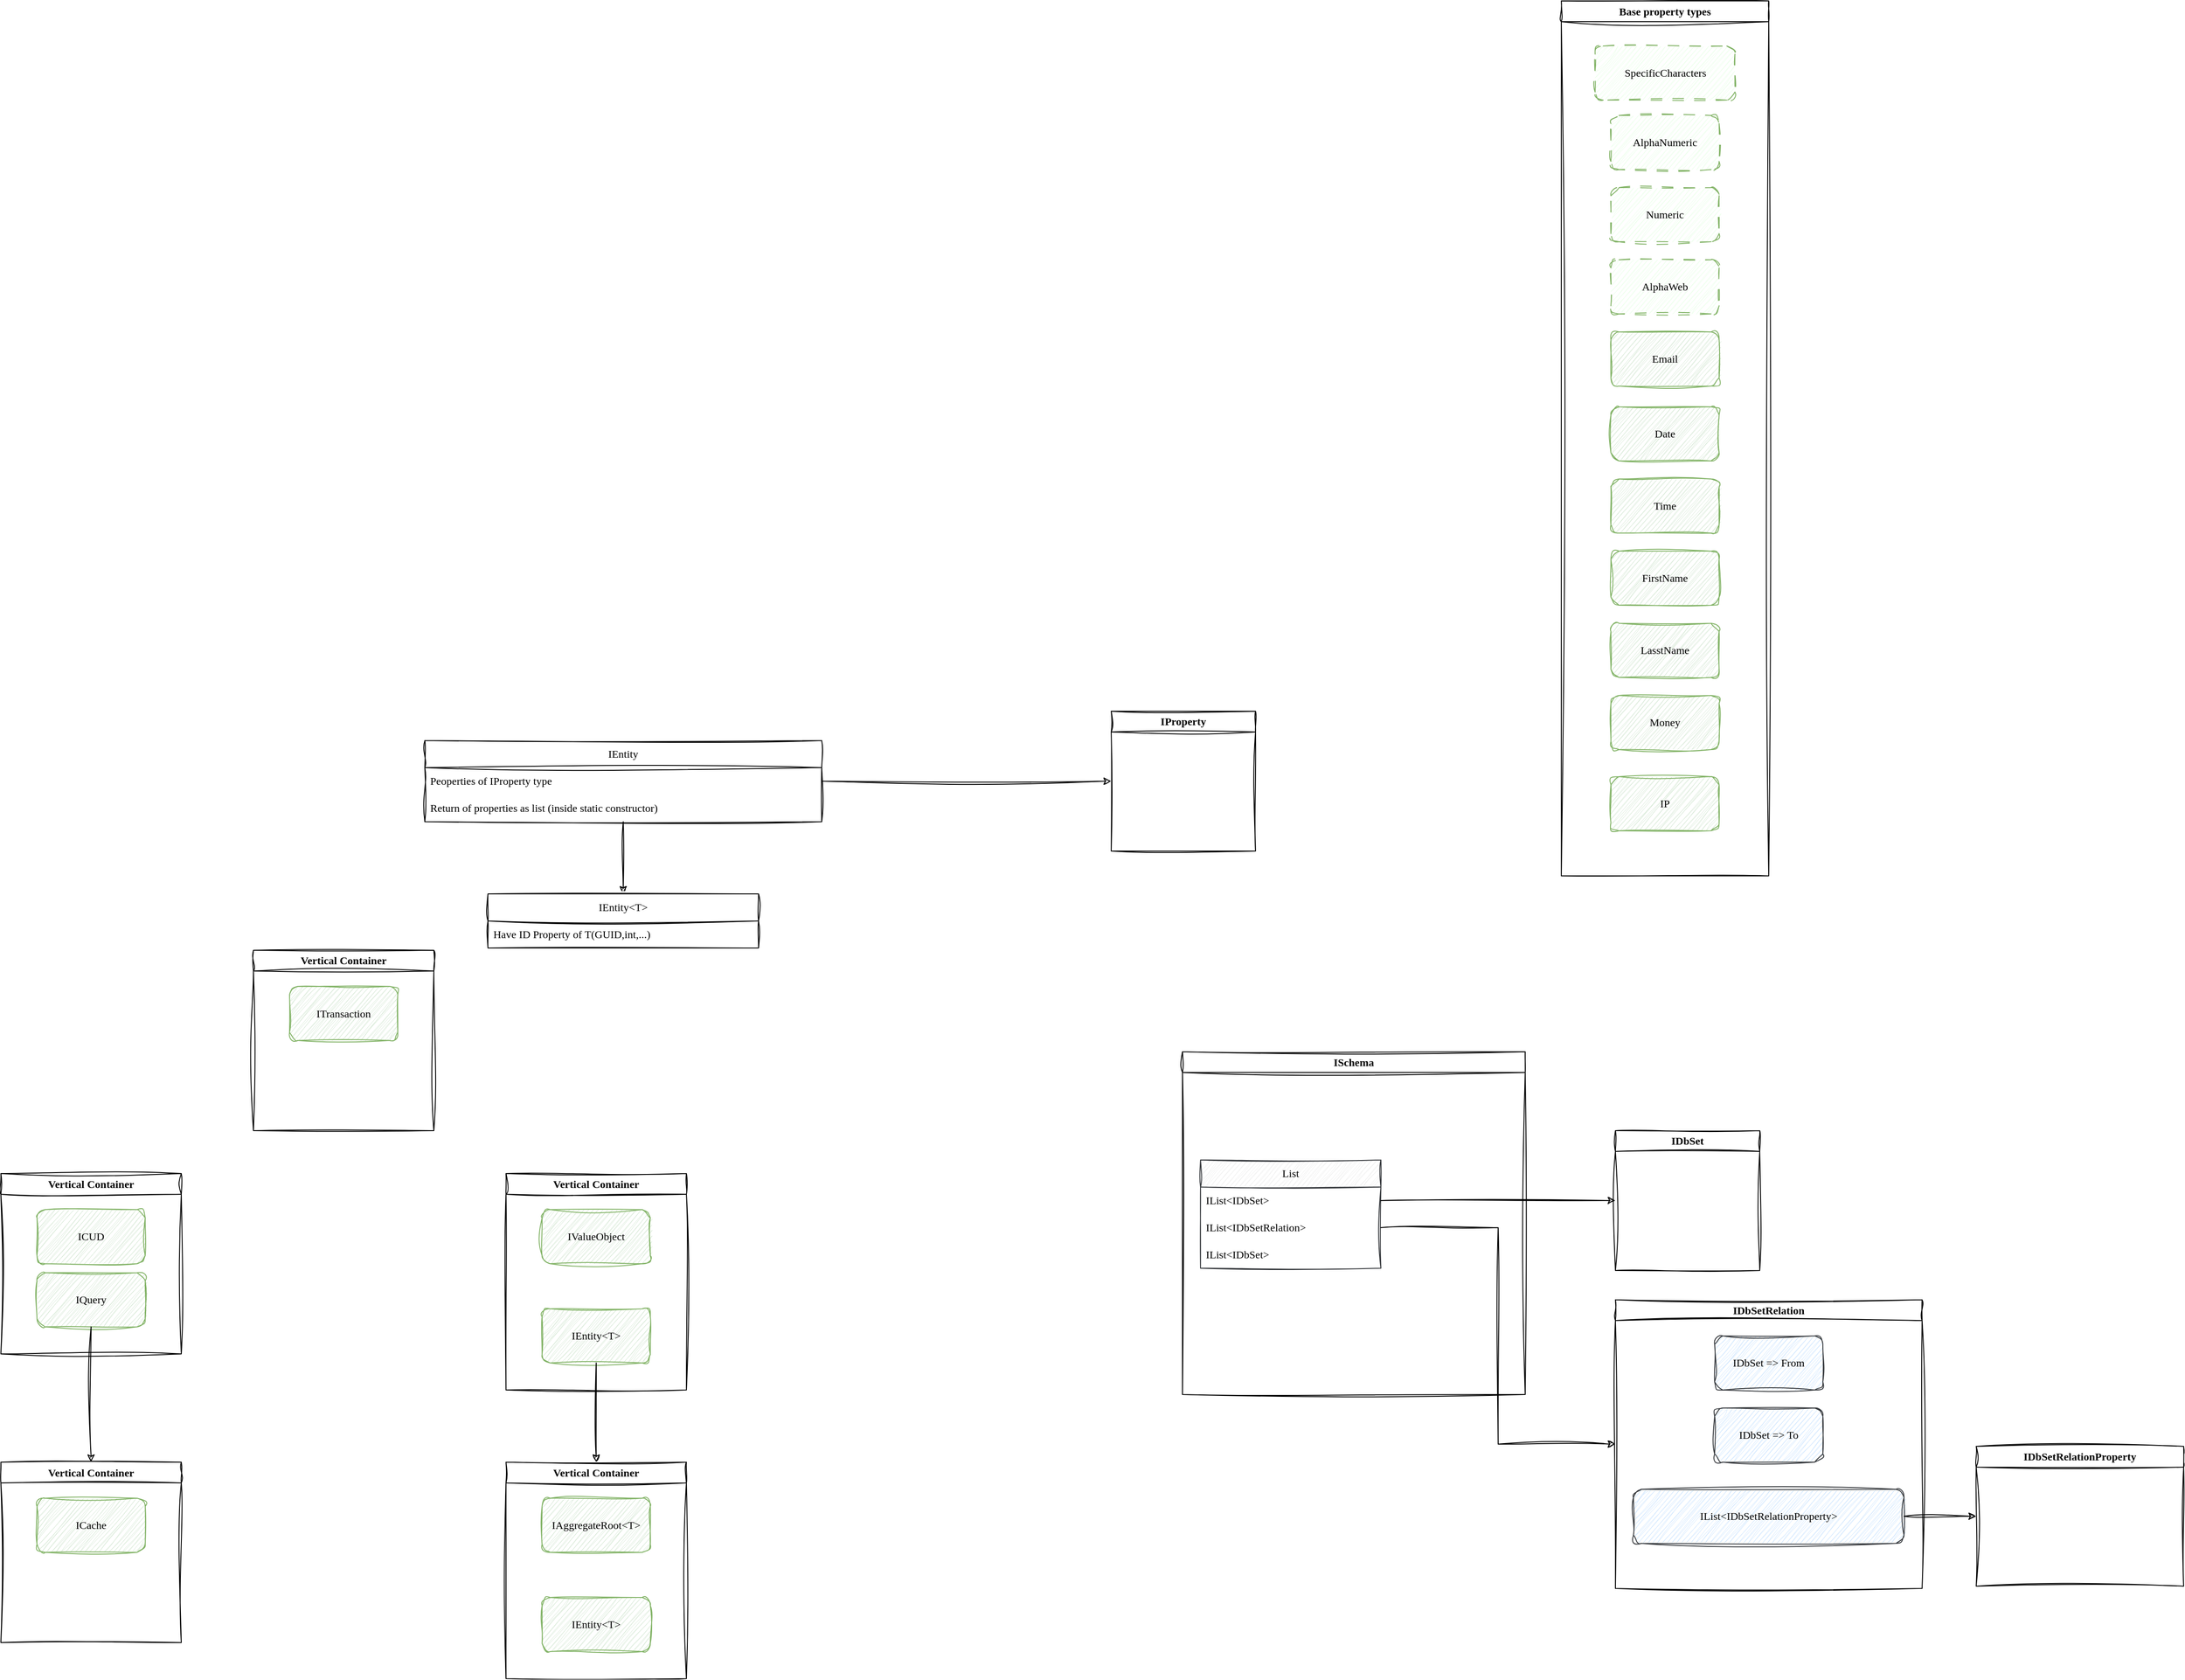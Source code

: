 <mxfile version="24.5.3" type="device" pages="3">
  <diagram id="gMngLW4jEP_mwWQlNc8c" name="ConnectionProvider">
    <mxGraphModel dx="1434" dy="3174" grid="1" gridSize="10" guides="1" tooltips="1" connect="1" arrows="1" fold="1" page="1" pageScale="1" pageWidth="827" pageHeight="1169" math="0" shadow="0">
      <root>
        <mxCell id="0" />
        <mxCell id="1" parent="0" />
        <mxCell id="ZhsNxCUsWvudaTYQ64_n-6" value="Vertical Container" style="swimlane;whiteSpace=wrap;html=1;fontFamily=Fira Code;fontSource=https%3A%2F%2Ffonts.googleapis.com%2Fcss%3Ffamily%3DFira%2BCode;sketch=1;curveFitting=1;jiggle=2;" parent="1" vertex="1">
          <mxGeometry x="10" y="10" width="200" height="200" as="geometry" />
        </mxCell>
        <mxCell id="ZhsNxCUsWvudaTYQ64_n-1" value="ICUD" style="rounded=1;whiteSpace=wrap;html=1;fillColor=#d5e8d4;strokeColor=#82b366;fontFamily=Fira Code;fontSource=https%3A%2F%2Ffonts.googleapis.com%2Fcss%3Ffamily%3DFira%2BCode;sketch=1;curveFitting=1;jiggle=2;" parent="ZhsNxCUsWvudaTYQ64_n-6" vertex="1">
          <mxGeometry x="40" y="40" width="120" height="60" as="geometry" />
        </mxCell>
        <mxCell id="ZhsNxCUsWvudaTYQ64_n-4" value="IQuery" style="rounded=1;whiteSpace=wrap;html=1;fillColor=#d5e8d4;strokeColor=#82b366;fontFamily=Fira Code;fontSource=https%3A%2F%2Ffonts.googleapis.com%2Fcss%3Ffamily%3DFira%2BCode;sketch=1;curveFitting=1;jiggle=2;" parent="ZhsNxCUsWvudaTYQ64_n-6" vertex="1">
          <mxGeometry x="40" y="110" width="120" height="60" as="geometry" />
        </mxCell>
        <mxCell id="ZhsNxCUsWvudaTYQ64_n-7" value="Vertical Container" style="swimlane;whiteSpace=wrap;html=1;fontFamily=Fira Code;fontSource=https%3A%2F%2Ffonts.googleapis.com%2Fcss%3Ffamily%3DFira%2BCode;sketch=1;curveFitting=1;jiggle=2;" parent="1" vertex="1">
          <mxGeometry x="290" y="-237.5" width="200" height="200" as="geometry" />
        </mxCell>
        <mxCell id="ZhsNxCUsWvudaTYQ64_n-8" value="ITransaction" style="rounded=1;whiteSpace=wrap;html=1;fillColor=#d5e8d4;strokeColor=#82b366;fontFamily=Fira Code;fontSource=https%3A%2F%2Ffonts.googleapis.com%2Fcss%3Ffamily%3DFira%2BCode;sketch=1;curveFitting=1;jiggle=2;" parent="ZhsNxCUsWvudaTYQ64_n-7" vertex="1">
          <mxGeometry x="40" y="40" width="120" height="60" as="geometry" />
        </mxCell>
        <mxCell id="ZhsNxCUsWvudaTYQ64_n-11" value="Vertical Container" style="swimlane;whiteSpace=wrap;html=1;fontFamily=Fira Code;fontSource=https%3A%2F%2Ffonts.googleapis.com%2Fcss%3Ffamily%3DFira%2BCode;sketch=1;curveFitting=1;jiggle=2;" parent="1" vertex="1">
          <mxGeometry x="10" y="330" width="200" height="200" as="geometry" />
        </mxCell>
        <mxCell id="ZhsNxCUsWvudaTYQ64_n-12" value="ICache" style="rounded=1;whiteSpace=wrap;html=1;fillColor=#d5e8d4;strokeColor=#82b366;fontFamily=Fira Code;fontSource=https%3A%2F%2Ffonts.googleapis.com%2Fcss%3Ffamily%3DFira%2BCode;sketch=1;curveFitting=1;jiggle=2;" parent="ZhsNxCUsWvudaTYQ64_n-11" vertex="1">
          <mxGeometry x="40" y="40" width="120" height="60" as="geometry" />
        </mxCell>
        <mxCell id="ZhsNxCUsWvudaTYQ64_n-15" style="edgeStyle=orthogonalEdgeStyle;rounded=0;sketch=1;hachureGap=4;jiggle=2;curveFitting=1;orthogonalLoop=1;jettySize=auto;html=1;fontFamily=Architects Daughter;fontSource=https%3A%2F%2Ffonts.googleapis.com%2Fcss%3Ffamily%3DArchitects%2BDaughter;" parent="1" source="ZhsNxCUsWvudaTYQ64_n-4" target="ZhsNxCUsWvudaTYQ64_n-11" edge="1">
          <mxGeometry relative="1" as="geometry" />
        </mxCell>
        <mxCell id="ZhsNxCUsWvudaTYQ64_n-16" value="Vertical Container" style="swimlane;whiteSpace=wrap;html=1;fontFamily=Fira Code;fontSource=https%3A%2F%2Ffonts.googleapis.com%2Fcss%3Ffamily%3DFira%2BCode;sketch=1;curveFitting=1;jiggle=2;" parent="1" vertex="1">
          <mxGeometry x="570" y="10" width="200" height="240" as="geometry" />
        </mxCell>
        <mxCell id="ZhsNxCUsWvudaTYQ64_n-17" value="IValueObject" style="rounded=1;whiteSpace=wrap;html=1;fillColor=#d5e8d4;strokeColor=#82b366;fontFamily=Fira Code;fontSource=https%3A%2F%2Ffonts.googleapis.com%2Fcss%3Ffamily%3DFira%2BCode;sketch=1;curveFitting=1;jiggle=2;" parent="ZhsNxCUsWvudaTYQ64_n-16" vertex="1">
          <mxGeometry x="40" y="40" width="120" height="60" as="geometry" />
        </mxCell>
        <mxCell id="ZhsNxCUsWvudaTYQ64_n-19" value="IEntity&amp;lt;T&amp;gt;" style="rounded=1;whiteSpace=wrap;html=1;fillColor=#d5e8d4;strokeColor=#82b366;fontFamily=Fira Code;fontSource=https%3A%2F%2Ffonts.googleapis.com%2Fcss%3Ffamily%3DFira%2BCode;sketch=1;curveFitting=1;jiggle=2;" parent="ZhsNxCUsWvudaTYQ64_n-16" vertex="1">
          <mxGeometry x="40" y="150" width="120" height="60" as="geometry" />
        </mxCell>
        <mxCell id="ZhsNxCUsWvudaTYQ64_n-21" value="Vertical Container" style="swimlane;whiteSpace=wrap;html=1;fontFamily=Fira Code;fontSource=https%3A%2F%2Ffonts.googleapis.com%2Fcss%3Ffamily%3DFira%2BCode;sketch=1;curveFitting=1;jiggle=2;" parent="1" vertex="1">
          <mxGeometry x="570" y="330" width="200" height="240" as="geometry" />
        </mxCell>
        <mxCell id="ZhsNxCUsWvudaTYQ64_n-22" value="IAggregateRoot&amp;lt;T&amp;gt;" style="rounded=1;whiteSpace=wrap;html=1;fillColor=#d5e8d4;strokeColor=#82b366;fontFamily=Fira Code;fontSource=https%3A%2F%2Ffonts.googleapis.com%2Fcss%3Ffamily%3DFira%2BCode;sketch=1;curveFitting=1;jiggle=2;" parent="ZhsNxCUsWvudaTYQ64_n-21" vertex="1">
          <mxGeometry x="40" y="40" width="120" height="60" as="geometry" />
        </mxCell>
        <mxCell id="ZhsNxCUsWvudaTYQ64_n-23" value="IEntity&amp;lt;T&amp;gt;" style="rounded=1;whiteSpace=wrap;html=1;fillColor=#d5e8d4;strokeColor=#82b366;fontFamily=Fira Code;fontSource=https%3A%2F%2Ffonts.googleapis.com%2Fcss%3Ffamily%3DFira%2BCode;sketch=1;curveFitting=1;jiggle=2;" parent="ZhsNxCUsWvudaTYQ64_n-21" vertex="1">
          <mxGeometry x="40" y="150" width="120" height="60" as="geometry" />
        </mxCell>
        <mxCell id="ZhsNxCUsWvudaTYQ64_n-25" style="edgeStyle=orthogonalEdgeStyle;rounded=0;sketch=1;hachureGap=4;jiggle=2;curveFitting=1;orthogonalLoop=1;jettySize=auto;html=1;entryX=0.5;entryY=0;entryDx=0;entryDy=0;fontFamily=Architects Daughter;fontSource=https%3A%2F%2Ffonts.googleapis.com%2Fcss%3Ffamily%3DArchitects%2BDaughter;" parent="1" source="ZhsNxCUsWvudaTYQ64_n-19" target="ZhsNxCUsWvudaTYQ64_n-21" edge="1">
          <mxGeometry relative="1" as="geometry" />
        </mxCell>
        <mxCell id="ZhsNxCUsWvudaTYQ64_n-26" value="Base property types" style="swimlane;whiteSpace=wrap;html=1;fontFamily=Fira Code;fontSource=https%3A%2F%2Ffonts.googleapis.com%2Fcss%3Ffamily%3DFira%2BCode;sketch=1;curveFitting=1;jiggle=2;" parent="1" vertex="1">
          <mxGeometry x="1740" y="-1290" width="230" height="970" as="geometry" />
        </mxCell>
        <mxCell id="ZhsNxCUsWvudaTYQ64_n-27" value="Email" style="rounded=1;whiteSpace=wrap;html=1;fillColor=#d5e8d4;strokeColor=#82b366;fontFamily=Fira Code;fontSource=https%3A%2F%2Ffonts.googleapis.com%2Fcss%3Ffamily%3DFira%2BCode;sketch=1;curveFitting=1;jiggle=2;" parent="ZhsNxCUsWvudaTYQ64_n-26" vertex="1">
          <mxGeometry x="55" y="367" width="120" height="60" as="geometry" />
        </mxCell>
        <mxCell id="ZhsNxCUsWvudaTYQ64_n-28" value="Date" style="rounded=1;whiteSpace=wrap;html=1;fillColor=#d5e8d4;strokeColor=#82b366;fontFamily=Fira Code;fontSource=https%3A%2F%2Ffonts.googleapis.com%2Fcss%3Ffamily%3DFira%2BCode;sketch=1;curveFitting=1;jiggle=2;" parent="ZhsNxCUsWvudaTYQ64_n-26" vertex="1">
          <mxGeometry x="55" y="450" width="120" height="60" as="geometry" />
        </mxCell>
        <mxCell id="ZhsNxCUsWvudaTYQ64_n-31" value="FirstName" style="rounded=1;whiteSpace=wrap;html=1;fillColor=#d5e8d4;strokeColor=#82b366;fontFamily=Fira Code;fontSource=https%3A%2F%2Ffonts.googleapis.com%2Fcss%3Ffamily%3DFira%2BCode;sketch=1;curveFitting=1;jiggle=2;" parent="ZhsNxCUsWvudaTYQ64_n-26" vertex="1">
          <mxGeometry x="55" y="610" width="120" height="60" as="geometry" />
        </mxCell>
        <mxCell id="ZhsNxCUsWvudaTYQ64_n-33" value="LasstName" style="rounded=1;whiteSpace=wrap;html=1;fillColor=#d5e8d4;strokeColor=#82b366;fontFamily=Fira Code;fontSource=https%3A%2F%2Ffonts.googleapis.com%2Fcss%3Ffamily%3DFira%2BCode;sketch=1;curveFitting=1;jiggle=2;" parent="ZhsNxCUsWvudaTYQ64_n-26" vertex="1">
          <mxGeometry x="55" y="690" width="120" height="60" as="geometry" />
        </mxCell>
        <mxCell id="ZhsNxCUsWvudaTYQ64_n-36" value="Time" style="rounded=1;whiteSpace=wrap;html=1;fillColor=#d5e8d4;strokeColor=#82b366;fontFamily=Fira Code;fontSource=https%3A%2F%2Ffonts.googleapis.com%2Fcss%3Ffamily%3DFira%2BCode;sketch=1;curveFitting=1;jiggle=2;" parent="ZhsNxCUsWvudaTYQ64_n-26" vertex="1">
          <mxGeometry x="55" y="530" width="120" height="60" as="geometry" />
        </mxCell>
        <mxCell id="APTiBu6nnWH-kfl_PKe5-1" value="Money" style="rounded=1;whiteSpace=wrap;html=1;fillColor=#d5e8d4;strokeColor=#82b366;fontFamily=Fira Code;fontSource=https%3A%2F%2Ffonts.googleapis.com%2Fcss%3Ffamily%3DFira%2BCode;sketch=1;curveFitting=1;jiggle=2;" vertex="1" parent="ZhsNxCUsWvudaTYQ64_n-26">
          <mxGeometry x="55" y="770" width="120" height="60" as="geometry" />
        </mxCell>
        <mxCell id="APTiBu6nnWH-kfl_PKe5-3" value="AlphaNumeric" style="rounded=1;whiteSpace=wrap;html=1;fillColor=#EAFFE9;strokeColor=#82b366;fontFamily=Fira Code;fontSource=https%3A%2F%2Ffonts.googleapis.com%2Fcss%3Ffamily%3DFira%2BCode;sketch=1;curveFitting=1;jiggle=2;dashed=1;dashPattern=12 12;" vertex="1" parent="ZhsNxCUsWvudaTYQ64_n-26">
          <mxGeometry x="55" y="127" width="120" height="60" as="geometry" />
        </mxCell>
        <mxCell id="APTiBu6nnWH-kfl_PKe5-5" value="Numeric" style="rounded=1;whiteSpace=wrap;html=1;fillColor=#EAFFE9;strokeColor=#82b366;fontFamily=Fira Code;fontSource=https%3A%2F%2Ffonts.googleapis.com%2Fcss%3Ffamily%3DFira%2BCode;sketch=1;curveFitting=1;jiggle=2;dashed=1;dashPattern=12 12;" vertex="1" parent="ZhsNxCUsWvudaTYQ64_n-26">
          <mxGeometry x="55" y="207" width="120" height="60" as="geometry" />
        </mxCell>
        <mxCell id="APTiBu6nnWH-kfl_PKe5-10" value="AlphaWeb" style="rounded=1;whiteSpace=wrap;html=1;fillColor=#EAFFE9;strokeColor=#82b366;fontFamily=Fira Code;fontSource=https%3A%2F%2Ffonts.googleapis.com%2Fcss%3Ffamily%3DFira%2BCode;sketch=1;curveFitting=1;jiggle=2;dashed=1;dashPattern=12 12;" vertex="1" parent="ZhsNxCUsWvudaTYQ64_n-26">
          <mxGeometry x="55" y="287" width="120" height="60" as="geometry" />
        </mxCell>
        <mxCell id="APTiBu6nnWH-kfl_PKe5-11" value="SpecificCharacters" style="rounded=1;whiteSpace=wrap;html=1;fillColor=#EAFFE9;strokeColor=#82b366;fontFamily=Fira Code;fontSource=https%3A%2F%2Ffonts.googleapis.com%2Fcss%3Ffamily%3DFira%2BCode;sketch=1;curveFitting=1;jiggle=2;dashed=1;dashPattern=12 12;" vertex="1" parent="ZhsNxCUsWvudaTYQ64_n-26">
          <mxGeometry x="37.5" y="50" width="155" height="60" as="geometry" />
        </mxCell>
        <mxCell id="APTiBu6nnWH-kfl_PKe5-12" value="IP" style="rounded=1;whiteSpace=wrap;html=1;fillColor=#d5e8d4;strokeColor=#82b366;fontFamily=Fira Code;fontSource=https%3A%2F%2Ffonts.googleapis.com%2Fcss%3Ffamily%3DFira%2BCode;sketch=1;curveFitting=1;jiggle=2;" vertex="1" parent="ZhsNxCUsWvudaTYQ64_n-26">
          <mxGeometry x="55" y="860" width="120" height="60" as="geometry" />
        </mxCell>
        <mxCell id="nQCfxdCLQeMR34mYXXy3-9" value="ISchema" style="swimlane;whiteSpace=wrap;html=1;fontFamily=Fira Code;fontSource=https%3A%2F%2Ffonts.googleapis.com%2Fcss%3Ffamily%3DFira%2BCode;sketch=1;curveFitting=1;jiggle=2;" parent="1" vertex="1">
          <mxGeometry x="1320" y="-125" width="380" height="380" as="geometry" />
        </mxCell>
        <mxCell id="nQCfxdCLQeMR34mYXXy3-11" value="List" style="swimlane;fontStyle=0;childLayout=stackLayout;horizontal=1;startSize=30;horizontalStack=0;resizeParent=1;resizeParentMax=0;resizeLast=0;collapsible=1;marginBottom=0;whiteSpace=wrap;html=1;fontFamily=Fira Code;fillColor=#eeeeee;strokeColor=#36393d;sketch=1;curveFitting=1;jiggle=2;" parent="nQCfxdCLQeMR34mYXXy3-9" vertex="1">
          <mxGeometry x="20" y="120" width="200" height="120" as="geometry" />
        </mxCell>
        <mxCell id="nQCfxdCLQeMR34mYXXy3-16" value="IList&amp;lt;IDbSet&amp;gt;" style="text;strokeColor=none;fillColor=none;align=left;verticalAlign=middle;spacingLeft=4;spacingRight=4;overflow=hidden;points=[[0,0.5],[1,0.5]];portConstraint=eastwest;rotatable=0;whiteSpace=wrap;html=1;fontFamily=Fira Code;sketch=1;curveFitting=1;jiggle=2;" parent="nQCfxdCLQeMR34mYXXy3-11" vertex="1">
          <mxGeometry y="30" width="200" height="30" as="geometry" />
        </mxCell>
        <mxCell id="nQCfxdCLQeMR34mYXXy3-17" value="IList&amp;lt;IDbSetRelation&amp;gt;" style="text;strokeColor=none;fillColor=none;align=left;verticalAlign=middle;spacingLeft=4;spacingRight=4;overflow=hidden;points=[[0,0.5],[1,0.5]];portConstraint=eastwest;rotatable=0;whiteSpace=wrap;html=1;fontFamily=Fira Code;sketch=1;curveFitting=1;jiggle=2;" parent="nQCfxdCLQeMR34mYXXy3-11" vertex="1">
          <mxGeometry y="60" width="200" height="30" as="geometry" />
        </mxCell>
        <mxCell id="nQCfxdCLQeMR34mYXXy3-12" value="IList&amp;lt;IDbSet&amp;gt;" style="text;strokeColor=none;fillColor=none;align=left;verticalAlign=middle;spacingLeft=4;spacingRight=4;overflow=hidden;points=[[0,0.5],[1,0.5]];portConstraint=eastwest;rotatable=0;whiteSpace=wrap;html=1;fontFamily=Fira Code;sketch=1;curveFitting=1;jiggle=2;" parent="nQCfxdCLQeMR34mYXXy3-11" vertex="1">
          <mxGeometry y="90" width="200" height="30" as="geometry" />
        </mxCell>
        <mxCell id="nQCfxdCLQeMR34mYXXy3-2" value="IDbSet" style="swimlane;whiteSpace=wrap;html=1;fontFamily=Fira Code;fontSource=https%3A%2F%2Ffonts.googleapis.com%2Fcss%3Ffamily%3DFira%2BCode;sketch=1;curveFitting=1;jiggle=2;" parent="1" vertex="1">
          <mxGeometry x="1800" y="-37.5" width="160" height="155" as="geometry" />
        </mxCell>
        <mxCell id="nQCfxdCLQeMR34mYXXy3-15" style="edgeStyle=orthogonalEdgeStyle;rounded=0;orthogonalLoop=1;jettySize=auto;html=1;entryX=0;entryY=0.5;entryDx=0;entryDy=0;exitX=1;exitY=0.5;exitDx=0;exitDy=0;sketch=1;curveFitting=1;jiggle=2;" parent="1" source="nQCfxdCLQeMR34mYXXy3-16" target="nQCfxdCLQeMR34mYXXy3-2" edge="1">
          <mxGeometry relative="1" as="geometry" />
        </mxCell>
        <mxCell id="nQCfxdCLQeMR34mYXXy3-19" value="IDbSetRelation" style="swimlane;whiteSpace=wrap;html=1;fontFamily=Fira Code;fontSource=https%3A%2F%2Ffonts.googleapis.com%2Fcss%3Ffamily%3DFira%2BCode;sketch=1;curveFitting=1;jiggle=2;" parent="1" vertex="1">
          <mxGeometry x="1800" y="150" width="340" height="320" as="geometry" />
        </mxCell>
        <mxCell id="nQCfxdCLQeMR34mYXXy3-22" value="IDbSet =&amp;gt; From" style="rounded=1;whiteSpace=wrap;html=1;sketch=1;curveFitting=1;jiggle=2;fillColor=#cce5ff;strokeColor=#36393d;fontFamily=Fira Code;" parent="nQCfxdCLQeMR34mYXXy3-19" vertex="1">
          <mxGeometry x="110" y="40" width="120" height="60" as="geometry" />
        </mxCell>
        <mxCell id="nQCfxdCLQeMR34mYXXy3-23" value="IDbSet =&amp;gt; To" style="rounded=1;whiteSpace=wrap;html=1;sketch=1;curveFitting=1;jiggle=2;fillColor=#cce5ff;strokeColor=#36393d;fontFamily=Fira Code;" parent="nQCfxdCLQeMR34mYXXy3-19" vertex="1">
          <mxGeometry x="110" y="120" width="120" height="60" as="geometry" />
        </mxCell>
        <mxCell id="nQCfxdCLQeMR34mYXXy3-25" value="IList&amp;lt;IDbSetRelationProperty&amp;gt;" style="rounded=1;whiteSpace=wrap;html=1;sketch=1;curveFitting=1;jiggle=2;fillColor=#cce5ff;strokeColor=#36393d;fontFamily=Fira Code;" parent="nQCfxdCLQeMR34mYXXy3-19" vertex="1">
          <mxGeometry x="20" y="210" width="300" height="60" as="geometry" />
        </mxCell>
        <mxCell id="nQCfxdCLQeMR34mYXXy3-21" style="edgeStyle=orthogonalEdgeStyle;rounded=0;orthogonalLoop=1;jettySize=auto;html=1;entryX=0;entryY=0.5;entryDx=0;entryDy=0;sketch=1;curveFitting=1;jiggle=2;" parent="1" source="nQCfxdCLQeMR34mYXXy3-17" target="nQCfxdCLQeMR34mYXXy3-19" edge="1">
          <mxGeometry relative="1" as="geometry" />
        </mxCell>
        <mxCell id="nQCfxdCLQeMR34mYXXy3-27" value="IDbSetRelationProperty" style="swimlane;whiteSpace=wrap;html=1;fontFamily=Fira Code;fontSource=https%3A%2F%2Ffonts.googleapis.com%2Fcss%3Ffamily%3DFira%2BCode;sketch=1;curveFitting=1;jiggle=2;" parent="1" vertex="1">
          <mxGeometry x="2200" y="312.5" width="230" height="155" as="geometry" />
        </mxCell>
        <mxCell id="nQCfxdCLQeMR34mYXXy3-29" style="edgeStyle=orthogonalEdgeStyle;rounded=0;sketch=1;hachureGap=4;jiggle=2;curveFitting=1;orthogonalLoop=1;jettySize=auto;html=1;entryX=0;entryY=0.5;entryDx=0;entryDy=0;fontFamily=Architects Daughter;fontSource=https%3A%2F%2Ffonts.googleapis.com%2Fcss%3Ffamily%3DArchitects%2BDaughter;" parent="1" source="nQCfxdCLQeMR34mYXXy3-25" target="nQCfxdCLQeMR34mYXXy3-27" edge="1">
          <mxGeometry relative="1" as="geometry" />
        </mxCell>
        <mxCell id="nQCfxdCLQeMR34mYXXy3-34" value="IProperty" style="swimlane;whiteSpace=wrap;html=1;fontFamily=Fira Code;fontSource=https%3A%2F%2Ffonts.googleapis.com%2Fcss%3Ffamily%3DFira%2BCode;sketch=1;curveFitting=1;jiggle=2;" parent="1" vertex="1">
          <mxGeometry x="1241" y="-502.5" width="160" height="155" as="geometry" />
        </mxCell>
        <mxCell id="nQCfxdCLQeMR34mYXXy3-46" value="" style="edgeStyle=orthogonalEdgeStyle;rounded=0;sketch=1;hachureGap=4;jiggle=2;curveFitting=1;orthogonalLoop=1;jettySize=auto;html=1;fontFamily=Architects Daughter;fontSource=https%3A%2F%2Ffonts.googleapis.com%2Fcss%3Ffamily%3DArchitects%2BDaughter;" parent="1" source="nQCfxdCLQeMR34mYXXy3-37" target="nQCfxdCLQeMR34mYXXy3-43" edge="1">
          <mxGeometry relative="1" as="geometry" />
        </mxCell>
        <mxCell id="nQCfxdCLQeMR34mYXXy3-37" value="IEntity" style="swimlane;fontStyle=0;childLayout=stackLayout;horizontal=1;startSize=30;horizontalStack=0;resizeParent=1;resizeParentMax=0;resizeLast=0;collapsible=1;marginBottom=0;whiteSpace=wrap;html=1;sketch=1;hachureGap=4;jiggle=2;curveFitting=1;fontFamily=Fira Code;" parent="1" vertex="1">
          <mxGeometry x="480" y="-470" width="440" height="90" as="geometry" />
        </mxCell>
        <mxCell id="nQCfxdCLQeMR34mYXXy3-42" value="Peoperties of IProperty type" style="text;strokeColor=none;fillColor=none;align=left;verticalAlign=middle;spacingLeft=4;spacingRight=4;overflow=hidden;points=[[0,0.5],[1,0.5]];portConstraint=eastwest;rotatable=0;whiteSpace=wrap;html=1;fontFamily=Fira Code;" parent="nQCfxdCLQeMR34mYXXy3-37" vertex="1">
          <mxGeometry y="30" width="440" height="30" as="geometry" />
        </mxCell>
        <mxCell id="nQCfxdCLQeMR34mYXXy3-38" value="Return of properties as list (inside static constructor)" style="text;strokeColor=none;fillColor=none;align=left;verticalAlign=middle;spacingLeft=4;spacingRight=4;overflow=hidden;points=[[0,0.5],[1,0.5]];portConstraint=eastwest;rotatable=0;whiteSpace=wrap;html=1;fontFamily=Fira Code;" parent="nQCfxdCLQeMR34mYXXy3-37" vertex="1">
          <mxGeometry y="60" width="440" height="30" as="geometry" />
        </mxCell>
        <mxCell id="nQCfxdCLQeMR34mYXXy3-41" style="edgeStyle=orthogonalEdgeStyle;rounded=0;sketch=1;hachureGap=4;jiggle=2;curveFitting=1;orthogonalLoop=1;jettySize=auto;html=1;entryX=0;entryY=0.5;entryDx=0;entryDy=0;fontFamily=Architects Daughter;fontSource=https%3A%2F%2Ffonts.googleapis.com%2Fcss%3Ffamily%3DArchitects%2BDaughter;exitX=1;exitY=0.5;exitDx=0;exitDy=0;" parent="1" source="nQCfxdCLQeMR34mYXXy3-42" target="nQCfxdCLQeMR34mYXXy3-34" edge="1">
          <mxGeometry relative="1" as="geometry" />
        </mxCell>
        <mxCell id="nQCfxdCLQeMR34mYXXy3-43" value="IEntity&amp;lt;T&amp;gt;" style="swimlane;fontStyle=0;childLayout=stackLayout;horizontal=1;startSize=30;horizontalStack=0;resizeParent=1;resizeParentMax=0;resizeLast=0;collapsible=1;marginBottom=0;whiteSpace=wrap;html=1;sketch=1;hachureGap=4;jiggle=2;curveFitting=1;fontFamily=Fira Code;" parent="1" vertex="1">
          <mxGeometry x="550" y="-300" width="300" height="60" as="geometry" />
        </mxCell>
        <mxCell id="nQCfxdCLQeMR34mYXXy3-44" value="Have ID Property of T(GUID,int,...)" style="text;strokeColor=none;fillColor=none;align=left;verticalAlign=middle;spacingLeft=4;spacingRight=4;overflow=hidden;points=[[0,0.5],[1,0.5]];portConstraint=eastwest;rotatable=0;whiteSpace=wrap;html=1;fontFamily=Fira Code;" parent="nQCfxdCLQeMR34mYXXy3-43" vertex="1">
          <mxGeometry y="30" width="300" height="30" as="geometry" />
        </mxCell>
      </root>
    </mxGraphModel>
  </diagram>
  <diagram name="Page-1" id="qKaU0Q-FvelUafF9ekBP">
    <mxGraphModel dx="1434" dy="836" grid="1" gridSize="10" guides="1" tooltips="1" connect="1" arrows="1" fold="1" page="1" pageScale="1" pageWidth="850" pageHeight="1100" math="0" shadow="0">
      <root>
        <mxCell id="0" />
        <mxCell id="1" parent="0" />
        <mxCell id="NtewO8Oyfw1NCg4WtKrz-3" value="" style="edgeStyle=orthogonalEdgeStyle;rounded=0;orthogonalLoop=1;jettySize=auto;html=1;entryX=0;entryY=0.5;entryDx=0;entryDy=0;" parent="1" source="NtewO8Oyfw1NCg4WtKrz-1" target="NtewO8Oyfw1NCg4WtKrz-2" edge="1">
          <mxGeometry relative="1" as="geometry" />
        </mxCell>
        <mxCell id="NtewO8Oyfw1NCg4WtKrz-7" style="edgeStyle=orthogonalEdgeStyle;rounded=0;orthogonalLoop=1;jettySize=auto;html=1;entryX=0;entryY=0.5;entryDx=0;entryDy=0;" parent="1" source="NtewO8Oyfw1NCg4WtKrz-1" target="NtewO8Oyfw1NCg4WtKrz-5" edge="1">
          <mxGeometry relative="1" as="geometry" />
        </mxCell>
        <mxCell id="NtewO8Oyfw1NCg4WtKrz-12" style="edgeStyle=orthogonalEdgeStyle;rounded=0;orthogonalLoop=1;jettySize=auto;html=1;entryX=0.5;entryY=0;entryDx=0;entryDy=0;" parent="1" source="NtewO8Oyfw1NCg4WtKrz-1" target="NtewO8Oyfw1NCg4WtKrz-8" edge="1">
          <mxGeometry relative="1" as="geometry" />
        </mxCell>
        <mxCell id="NtewO8Oyfw1NCg4WtKrz-1" value="Cache" style="rounded=1;whiteSpace=wrap;html=1;fillColor=#dae8fc;strokeColor=#6c8ebf;" parent="1" vertex="1">
          <mxGeometry x="40" y="40" width="120" height="60" as="geometry" />
        </mxCell>
        <mxCell id="NtewO8Oyfw1NCg4WtKrz-2" value="InMemory" style="whiteSpace=wrap;html=1;rounded=1;fillColor=#f5f5f5;fontColor=#333333;strokeColor=#666666;" parent="1" vertex="1">
          <mxGeometry x="130" y="150" width="120" height="60" as="geometry" />
        </mxCell>
        <mxCell id="NtewO8Oyfw1NCg4WtKrz-5" value="Redis" style="whiteSpace=wrap;html=1;rounded=1;fillColor=#f5f5f5;fontColor=#333333;strokeColor=#666666;" parent="1" vertex="1">
          <mxGeometry x="130" y="230" width="120" height="60" as="geometry" />
        </mxCell>
        <mxCell id="NtewO8Oyfw1NCg4WtKrz-8" value="ICachable&amp;lt;T&amp;gt;" style="swimlane;fontStyle=0;childLayout=stackLayout;horizontal=1;startSize=30;horizontalStack=0;resizeParent=1;resizeParentMax=0;resizeLast=0;collapsible=1;marginBottom=0;whiteSpace=wrap;html=1;" parent="1" vertex="1">
          <mxGeometry x="425" y="90" width="140" height="120" as="geometry" />
        </mxCell>
        <mxCell id="NtewO8Oyfw1NCg4WtKrz-9" value="Item 1" style="text;strokeColor=none;fillColor=none;align=left;verticalAlign=middle;spacingLeft=4;spacingRight=4;overflow=hidden;points=[[0,0.5],[1,0.5]];portConstraint=eastwest;rotatable=0;whiteSpace=wrap;html=1;" parent="NtewO8Oyfw1NCg4WtKrz-8" vertex="1">
          <mxGeometry y="30" width="140" height="30" as="geometry" />
        </mxCell>
        <mxCell id="NtewO8Oyfw1NCg4WtKrz-10" value="Item 2" style="text;strokeColor=none;fillColor=none;align=left;verticalAlign=middle;spacingLeft=4;spacingRight=4;overflow=hidden;points=[[0,0.5],[1,0.5]];portConstraint=eastwest;rotatable=0;whiteSpace=wrap;html=1;" parent="NtewO8Oyfw1NCg4WtKrz-8" vertex="1">
          <mxGeometry y="60" width="140" height="30" as="geometry" />
        </mxCell>
        <mxCell id="NtewO8Oyfw1NCg4WtKrz-11" value="Item 3" style="text;strokeColor=none;fillColor=none;align=left;verticalAlign=middle;spacingLeft=4;spacingRight=4;overflow=hidden;points=[[0,0.5],[1,0.5]];portConstraint=eastwest;rotatable=0;whiteSpace=wrap;html=1;" parent="NtewO8Oyfw1NCg4WtKrz-8" vertex="1">
          <mxGeometry y="90" width="140" height="30" as="geometry" />
        </mxCell>
      </root>
    </mxGraphModel>
  </diagram>
  <diagram id="Ne23yOoz-tXJmSxuFy1E" name="Page-2">
    <mxGraphModel dx="1434" dy="836" grid="1" gridSize="10" guides="1" tooltips="1" connect="1" arrows="1" fold="1" page="1" pageScale="1" pageWidth="850" pageHeight="1100" math="0" shadow="0">
      <root>
        <mxCell id="0" />
        <mxCell id="1" parent="0" />
        <mxCell id="tMRPGCzTdlgyJ16GRIbu-27" value="Connection String" style="rounded=1;whiteSpace=wrap;html=1;fillColor=#dae8fc;strokeColor=#6c8ebf;" parent="1" vertex="1">
          <mxGeometry x="40" y="335" width="120" height="60" as="geometry" />
        </mxCell>
        <mxCell id="tMRPGCzTdlgyJ16GRIbu-34" style="edgeStyle=orthogonalEdgeStyle;rounded=0;orthogonalLoop=1;jettySize=auto;html=1;" parent="1" source="tMRPGCzTdlgyJ16GRIbu-28" target="tMRPGCzTdlgyJ16GRIbu-27" edge="1">
          <mxGeometry relative="1" as="geometry" />
        </mxCell>
        <mxCell id="tMRPGCzTdlgyJ16GRIbu-28" value="IDbConnection" style="rounded=1;whiteSpace=wrap;html=1;fillColor=#d5e8d4;strokeColor=#82b366;" parent="1" vertex="1">
          <mxGeometry x="40" y="215" width="120" height="60" as="geometry" />
        </mxCell>
        <mxCell id="tMRPGCzTdlgyJ16GRIbu-32" style="edgeStyle=orthogonalEdgeStyle;rounded=0;orthogonalLoop=1;jettySize=auto;html=1;" parent="1" source="tMRPGCzTdlgyJ16GRIbu-30" target="tMRPGCzTdlgyJ16GRIbu-28" edge="1">
          <mxGeometry relative="1" as="geometry" />
        </mxCell>
        <mxCell id="wP5w_A6uv57l26Ph7zOD-2" value="" style="edgeStyle=orthogonalEdgeStyle;rounded=0;orthogonalLoop=1;jettySize=auto;html=1;" parent="1" source="tMRPGCzTdlgyJ16GRIbu-30" target="tMRPGCzTdlgyJ16GRIbu-37" edge="1">
          <mxGeometry relative="1" as="geometry" />
        </mxCell>
        <mxCell id="tMRPGCzTdlgyJ16GRIbu-30" value="DbContext" style="rounded=1;whiteSpace=wrap;html=1;fillColor=#ffe6cc;strokeColor=#d79b00;" parent="1" vertex="1">
          <mxGeometry x="250" y="95" width="120" height="60" as="geometry" />
        </mxCell>
        <mxCell id="tMRPGCzTdlgyJ16GRIbu-35" value="Constructor" style="swimlane;fontStyle=0;childLayout=stackLayout;horizontal=1;startSize=30;horizontalStack=0;resizeParent=1;resizeParentMax=0;resizeLast=0;collapsible=1;marginBottom=0;whiteSpace=wrap;html=1;fillColor=#f5f5f5;fontColor=#333333;strokeColor=#666666;" parent="1" vertex="1">
          <mxGeometry x="480" y="50" width="320" height="120" as="geometry" />
        </mxCell>
        <mxCell id="tMRPGCzTdlgyJ16GRIbu-36" value="DbContext from ServiceProvider" style="text;strokeColor=none;fillColor=none;align=left;verticalAlign=middle;spacingLeft=4;spacingRight=4;overflow=hidden;points=[[0,0.5],[1,0.5]];portConstraint=eastwest;rotatable=0;whiteSpace=wrap;html=1;" parent="tMRPGCzTdlgyJ16GRIbu-35" vertex="1">
          <mxGeometry y="30" width="320" height="30" as="geometry" />
        </mxCell>
        <mxCell id="tMRPGCzTdlgyJ16GRIbu-37" value="ConnectionString with EngineType(Sql server, Sqlite ,...)" style="text;strokeColor=none;fillColor=none;align=left;verticalAlign=middle;spacingLeft=4;spacingRight=4;overflow=hidden;points=[[0,0.5],[1,0.5]];portConstraint=eastwest;rotatable=0;whiteSpace=wrap;html=1;" parent="tMRPGCzTdlgyJ16GRIbu-35" vertex="1">
          <mxGeometry y="60" width="320" height="30" as="geometry" />
        </mxCell>
        <mxCell id="tMRPGCzTdlgyJ16GRIbu-38" value="DbOption&amp;lt;DbContext&amp;gt;" style="text;strokeColor=none;fillColor=none;align=left;verticalAlign=middle;spacingLeft=4;spacingRight=4;overflow=hidden;points=[[0,0.5],[1,0.5]];portConstraint=eastwest;rotatable=0;whiteSpace=wrap;html=1;" parent="tMRPGCzTdlgyJ16GRIbu-35" vertex="1">
          <mxGeometry y="90" width="320" height="30" as="geometry" />
        </mxCell>
      </root>
    </mxGraphModel>
  </diagram>
</mxfile>
